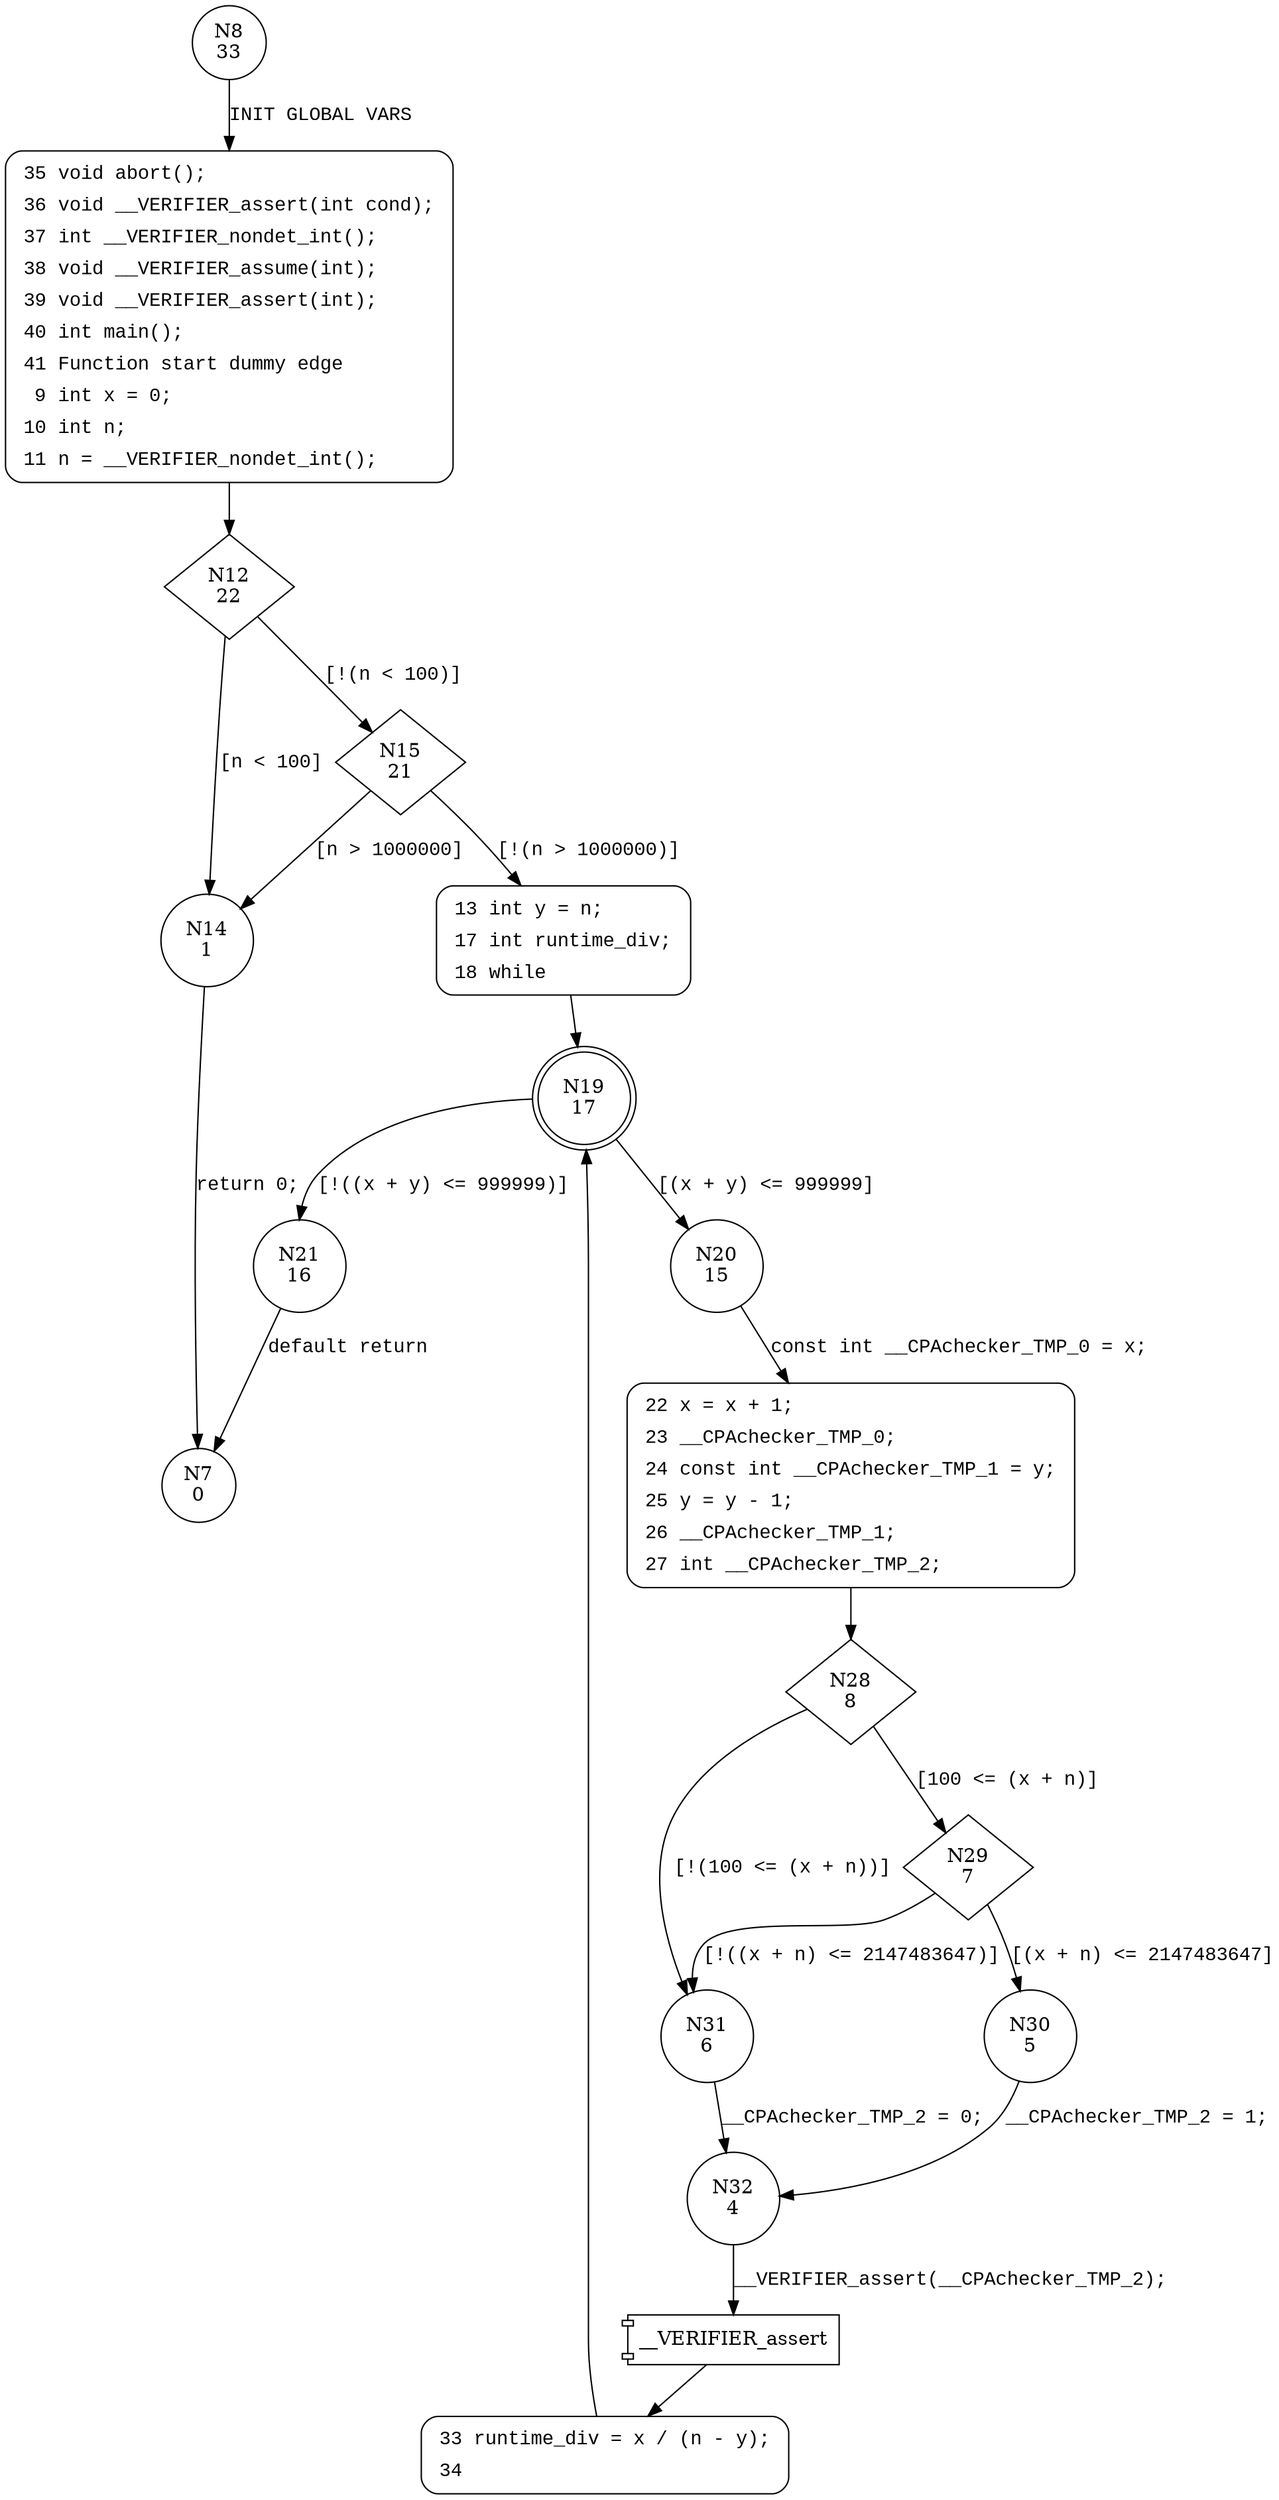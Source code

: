 digraph main {
8 [shape="circle" label="N8\n33"]
35 [shape="circle" label="N35\n32"]
12 [shape="diamond" label="N12\n22"]
14 [shape="circle" label="N14\n1"]
15 [shape="diamond" label="N15\n21"]
13 [shape="circle" label="N13\n20"]
19 [shape="doublecircle" label="N19\n17"]
20 [shape="circle" label="N20\n15"]
21 [shape="circle" label="N21\n16"]
22 [shape="circle" label="N22\n14"]
28 [shape="diamond" label="N28\n8"]
29 [shape="diamond" label="N29\n7"]
31 [shape="circle" label="N31\n6"]
32 [shape="circle" label="N32\n4"]
33 [shape="circle" label="N33\n3"]
30 [shape="circle" label="N30\n5"]
7 [shape="circle" label="N7\n0"]
35 [style="filled,bold" penwidth="1" fillcolor="white" fontname="Courier New" shape="Mrecord" label=<<table border="0" cellborder="0" cellpadding="3" bgcolor="white"><tr><td align="right">35</td><td align="left">void abort();</td></tr><tr><td align="right">36</td><td align="left">void __VERIFIER_assert(int cond);</td></tr><tr><td align="right">37</td><td align="left">int __VERIFIER_nondet_int();</td></tr><tr><td align="right">38</td><td align="left">void __VERIFIER_assume(int);</td></tr><tr><td align="right">39</td><td align="left">void __VERIFIER_assert(int);</td></tr><tr><td align="right">40</td><td align="left">int main();</td></tr><tr><td align="right">41</td><td align="left">Function start dummy edge</td></tr><tr><td align="right">9</td><td align="left">int x = 0;</td></tr><tr><td align="right">10</td><td align="left">int n;</td></tr><tr><td align="right">11</td><td align="left">n = __VERIFIER_nondet_int();</td></tr></table>>]
35 -> 12[label=""]
13 [style="filled,bold" penwidth="1" fillcolor="white" fontname="Courier New" shape="Mrecord" label=<<table border="0" cellborder="0" cellpadding="3" bgcolor="white"><tr><td align="right">13</td><td align="left">int y = n;</td></tr><tr><td align="right">17</td><td align="left">int runtime_div;</td></tr><tr><td align="right">18</td><td align="left">while</td></tr></table>>]
13 -> 19[label=""]
22 [style="filled,bold" penwidth="1" fillcolor="white" fontname="Courier New" shape="Mrecord" label=<<table border="0" cellborder="0" cellpadding="3" bgcolor="white"><tr><td align="right">22</td><td align="left">x = x + 1;</td></tr><tr><td align="right">23</td><td align="left">__CPAchecker_TMP_0;</td></tr><tr><td align="right">24</td><td align="left">const int __CPAchecker_TMP_1 = y;</td></tr><tr><td align="right">25</td><td align="left">y = y - 1;</td></tr><tr><td align="right">26</td><td align="left">__CPAchecker_TMP_1;</td></tr><tr><td align="right">27</td><td align="left">int __CPAchecker_TMP_2;</td></tr></table>>]
22 -> 28[label=""]
33 [style="filled,bold" penwidth="1" fillcolor="white" fontname="Courier New" shape="Mrecord" label=<<table border="0" cellborder="0" cellpadding="3" bgcolor="white"><tr><td align="right">33</td><td align="left">runtime_div = x / (n - y);</td></tr><tr><td align="right">34</td><td align="left"></td></tr></table>>]
33 -> 19[label=""]
8 -> 35 [label="INIT GLOBAL VARS" fontname="Courier New"]
12 -> 14 [label="[n < 100]" fontname="Courier New"]
12 -> 15 [label="[!(n < 100)]" fontname="Courier New"]
15 -> 14 [label="[n > 1000000]" fontname="Courier New"]
15 -> 13 [label="[!(n > 1000000)]" fontname="Courier New"]
19 -> 20 [label="[(x + y) <= 999999]" fontname="Courier New"]
19 -> 21 [label="[!((x + y) <= 999999)]" fontname="Courier New"]
20 -> 22 [label="const int __CPAchecker_TMP_0 = x;" fontname="Courier New"]
28 -> 29 [label="[100 <= (x + n)]" fontname="Courier New"]
28 -> 31 [label="[!(100 <= (x + n))]" fontname="Courier New"]
31 -> 32 [label="__CPAchecker_TMP_2 = 0;" fontname="Courier New"]
100001 [shape="component" label="__VERIFIER_assert"]
32 -> 100001 [label="__VERIFIER_assert(__CPAchecker_TMP_2);" fontname="Courier New"]
100001 -> 33 [label="" fontname="Courier New"]
29 -> 30 [label="[(x + n) <= 2147483647]" fontname="Courier New"]
29 -> 31 [label="[!((x + n) <= 2147483647)]" fontname="Courier New"]
14 -> 7 [label="return 0;" fontname="Courier New"]
21 -> 7 [label="default return" fontname="Courier New"]
30 -> 32 [label="__CPAchecker_TMP_2 = 1;" fontname="Courier New"]
}